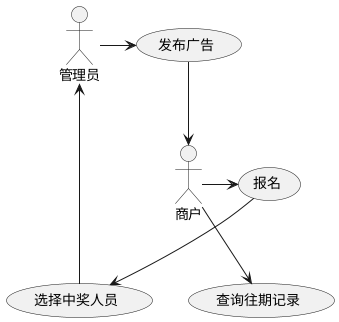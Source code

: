 @startuml
:商户: as shanghu

shanghu -> (报名)
shanghu --> (查询往期记录)

:管理员: as Admin

Admin -> (发布广告)
(发布广告) --> shanghu
Admin <- (选择中奖人员)
(报名) --> (选择中奖人员)
@enduml